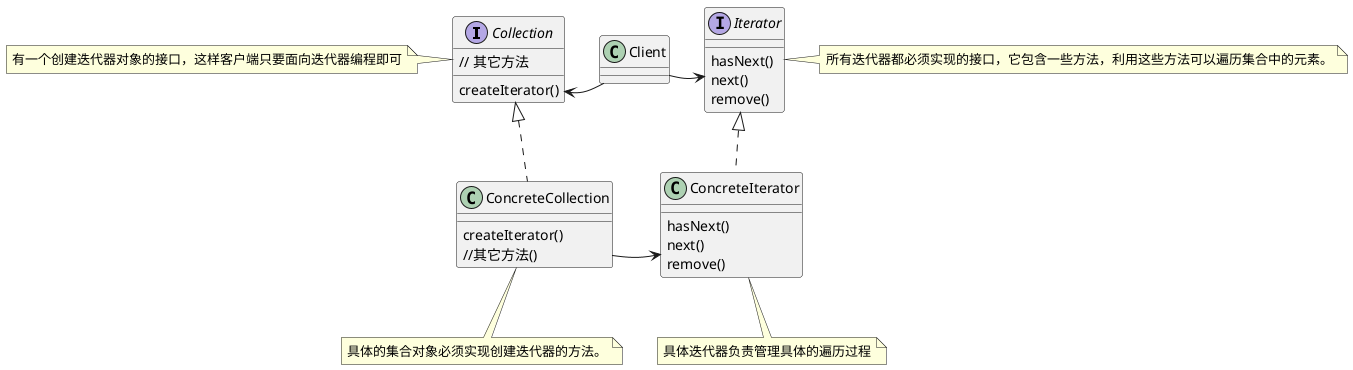 @startuml
interface Collection{
    createIterator()
    // 其它方法
}

class Client{
}

interface Iterator{
    hasNext()
    next()
    remove()
}

class ConcreteCollection{
    createIterator()
    //其它方法()
}

class ConcreteIterator{
    hasNext()
    next()
    remove()
}

Collection <|.. ConcreteCollection
Iterator <|.. ConcreteIterator
Collection <-- Client
Iterator <-- Client
Collection-[hidden]Client
Client-[hidden]Iterator
ConcreteCollection --> ConcreteIterator
ConcreteCollection -[hidden] ConcreteIterator

note left of Collection
    有一个创建迭代器对象的接口，这样客户端只要面向迭代器编程即可
end note

note right of Iterator
   所有迭代器都必须实现的接口，它包含一些方法，利用这些方法可以遍历集合中的元素。
end note

note bottom of ConcreteIterator
    具体迭代器负责管理具体的遍历过程
end note

note bottom of ConcreteCollection
   具体的集合对象必须实现创建迭代器的方法。
end note
@enduml
